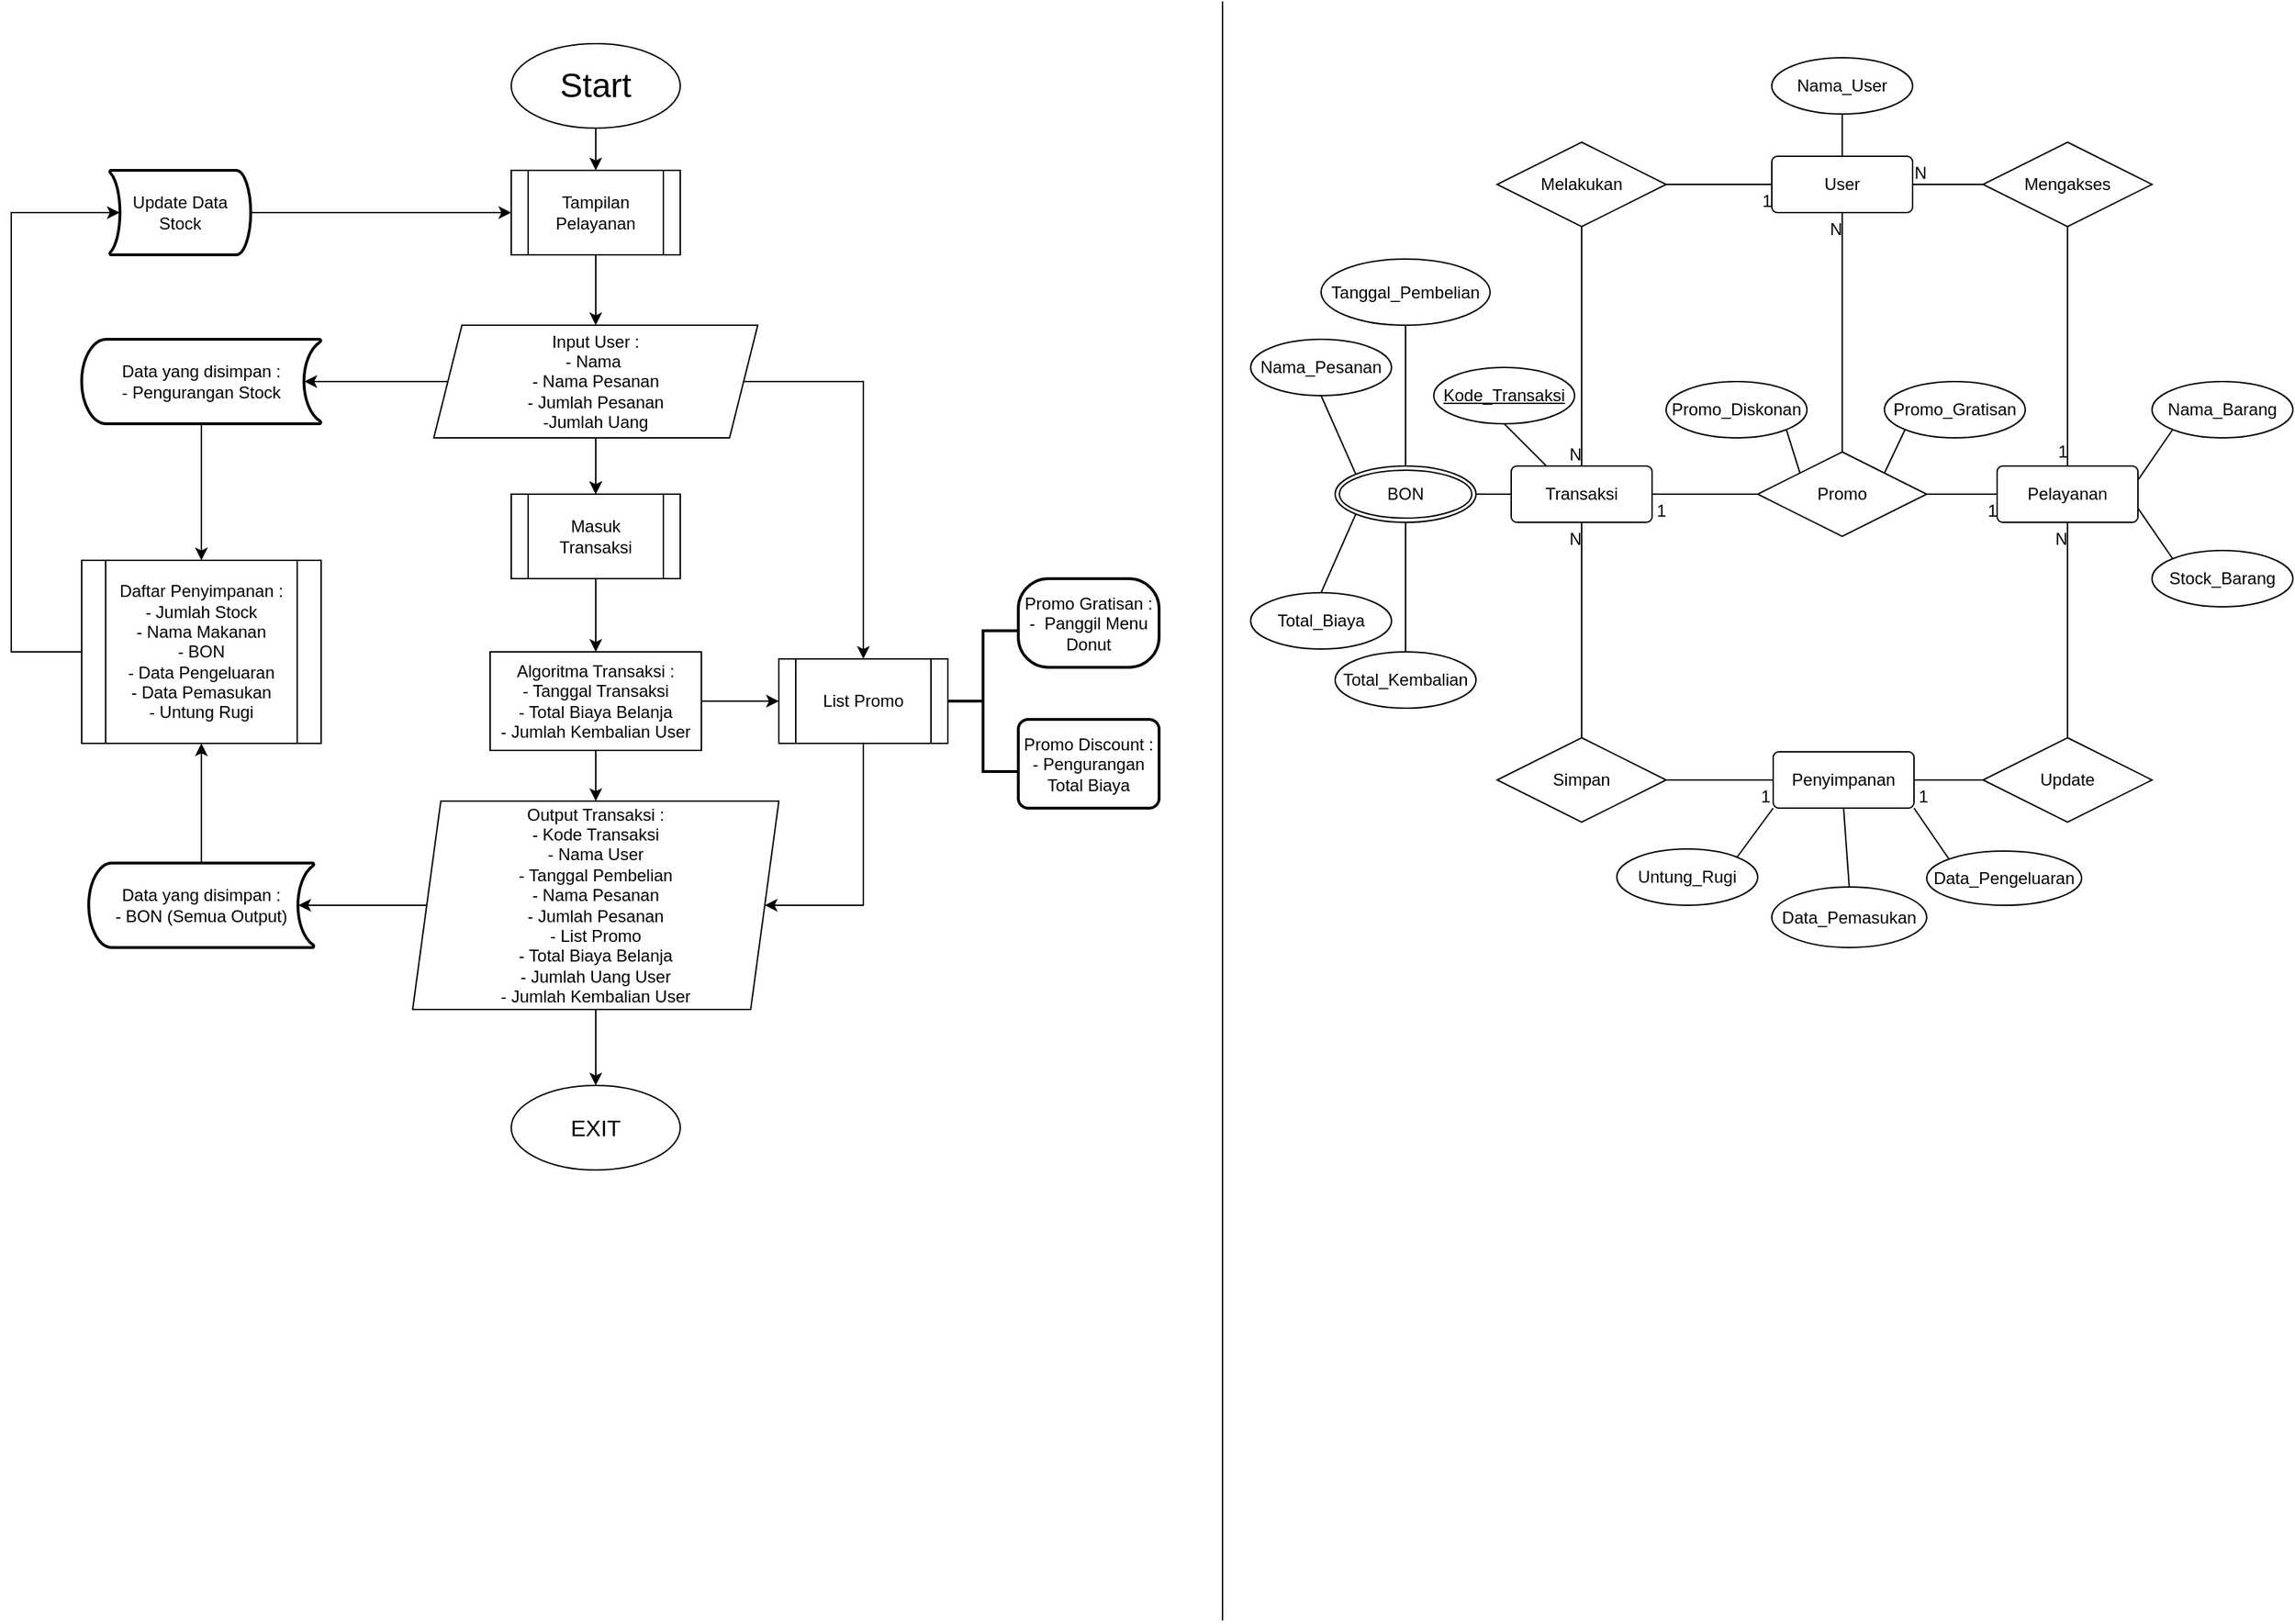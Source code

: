 <mxfile version="14.1.2" type="github">
  <diagram id="XR312f9OlSyXZgOiWMge" name="Page-1">
    <mxGraphModel dx="1294" dy="992" grid="1" gridSize="10" guides="1" tooltips="1" connect="1" arrows="1" fold="1" page="1" pageScale="1" pageWidth="827" pageHeight="1169" math="0" shadow="0">
      <root>
        <mxCell id="0" />
        <mxCell id="1" parent="0" />
        <mxCell id="WlF7BeMnlromDZYzRZPJ-5" value="" style="edgeStyle=orthogonalEdgeStyle;rounded=0;orthogonalLoop=1;jettySize=auto;html=1;" parent="1" source="WlF7BeMnlromDZYzRZPJ-1" target="WlF7BeMnlromDZYzRZPJ-4" edge="1">
          <mxGeometry relative="1" as="geometry" />
        </mxCell>
        <mxCell id="WlF7BeMnlromDZYzRZPJ-1" value="&lt;font style=&quot;font-size: 24px&quot;&gt;Start&lt;/font&gt;" style="ellipse;whiteSpace=wrap;html=1;" parent="1" vertex="1">
          <mxGeometry x="375" y="30" width="120" height="60" as="geometry" />
        </mxCell>
        <mxCell id="WlF7BeMnlromDZYzRZPJ-7" value="" style="edgeStyle=orthogonalEdgeStyle;rounded=0;orthogonalLoop=1;jettySize=auto;html=1;" parent="1" source="WlF7BeMnlromDZYzRZPJ-4" target="WlF7BeMnlromDZYzRZPJ-6" edge="1">
          <mxGeometry relative="1" as="geometry" />
        </mxCell>
        <mxCell id="WlF7BeMnlromDZYzRZPJ-4" value="Tampilan Pelayanan" style="shape=process;whiteSpace=wrap;html=1;backgroundOutline=1;" parent="1" vertex="1">
          <mxGeometry x="375" y="120" width="120" height="60" as="geometry" />
        </mxCell>
        <mxCell id="WlF7BeMnlromDZYzRZPJ-18" value="" style="edgeStyle=orthogonalEdgeStyle;rounded=0;orthogonalLoop=1;jettySize=auto;html=1;" parent="1" source="WlF7BeMnlromDZYzRZPJ-6" target="WlF7BeMnlromDZYzRZPJ-17" edge="1">
          <mxGeometry relative="1" as="geometry" />
        </mxCell>
        <mxCell id="WlF7BeMnlromDZYzRZPJ-23" value="" style="edgeStyle=orthogonalEdgeStyle;rounded=0;orthogonalLoop=1;jettySize=auto;html=1;" parent="1" source="WlF7BeMnlromDZYzRZPJ-28" target="WlF7BeMnlromDZYzRZPJ-22" edge="1">
          <mxGeometry relative="1" as="geometry" />
        </mxCell>
        <mxCell id="WlF7BeMnlromDZYzRZPJ-26" value="" style="edgeStyle=orthogonalEdgeStyle;rounded=0;orthogonalLoop=1;jettySize=auto;html=1;" parent="1" source="WlF7BeMnlromDZYzRZPJ-31" target="WlF7BeMnlromDZYzRZPJ-25" edge="1">
          <mxGeometry relative="1" as="geometry" />
        </mxCell>
        <mxCell id="WlF7BeMnlromDZYzRZPJ-29" value="" style="edgeStyle=orthogonalEdgeStyle;rounded=0;orthogonalLoop=1;jettySize=auto;html=1;" parent="1" source="WlF7BeMnlromDZYzRZPJ-6" target="WlF7BeMnlromDZYzRZPJ-28" edge="1">
          <mxGeometry relative="1" as="geometry" />
        </mxCell>
        <mxCell id="WlF7BeMnlromDZYzRZPJ-6" value="Input User :&lt;br&gt;- Nama&amp;nbsp;&lt;br&gt;- Nama Pesanan&lt;br&gt;- Jumlah Pesanan&lt;br&gt;-Jumlah Uang" style="shape=parallelogram;perimeter=parallelogramPerimeter;whiteSpace=wrap;html=1;fixedSize=1;" parent="1" vertex="1">
          <mxGeometry x="320" y="230" width="230" height="80" as="geometry" />
        </mxCell>
        <mxCell id="WlF7BeMnlromDZYzRZPJ-20" style="edgeStyle=orthogonalEdgeStyle;rounded=0;orthogonalLoop=1;jettySize=auto;html=1;exitX=1;exitY=0.5;exitDx=0;exitDy=0;entryX=0;entryY=0.5;entryDx=0;entryDy=0;" parent="1" source="WlF7BeMnlromDZYzRZPJ-22" target="WlF7BeMnlromDZYzRZPJ-17" edge="1">
          <mxGeometry relative="1" as="geometry" />
        </mxCell>
        <mxCell id="WlF7BeMnlromDZYzRZPJ-27" style="edgeStyle=orthogonalEdgeStyle;rounded=0;orthogonalLoop=1;jettySize=auto;html=1;exitX=0;exitY=0.5;exitDx=0;exitDy=0;entryX=0.93;entryY=0.5;entryDx=0;entryDy=0;entryPerimeter=0;" parent="1" source="WlF7BeMnlromDZYzRZPJ-15" target="WlF7BeMnlromDZYzRZPJ-33" edge="1">
          <mxGeometry relative="1" as="geometry" />
        </mxCell>
        <mxCell id="hf1kpsBbzSXCtjSnibzN-7" value="" style="edgeStyle=orthogonalEdgeStyle;rounded=0;orthogonalLoop=1;jettySize=auto;html=1;" edge="1" parent="1" source="WlF7BeMnlromDZYzRZPJ-15" target="hf1kpsBbzSXCtjSnibzN-6">
          <mxGeometry relative="1" as="geometry" />
        </mxCell>
        <mxCell id="WlF7BeMnlromDZYzRZPJ-15" value="Output Transaksi :&lt;br&gt;- Kode Transaksi&lt;br&gt;- Nama User&lt;br&gt;- Tanggal Pembelian&lt;br&gt;- Nama Pesanan&lt;br&gt;- Jumlah Pesanan&lt;br&gt;- List Promo&lt;br&gt;- Total Biaya Belanja&lt;br&gt;- Jumlah Uang User&lt;br&gt;- Jumlah Kembalian User" style="shape=parallelogram;perimeter=parallelogramPerimeter;whiteSpace=wrap;html=1;fixedSize=1;" parent="1" vertex="1">
          <mxGeometry x="305" y="568" width="260" height="148" as="geometry" />
        </mxCell>
        <mxCell id="WlF7BeMnlromDZYzRZPJ-21" style="edgeStyle=orthogonalEdgeStyle;rounded=0;orthogonalLoop=1;jettySize=auto;html=1;entryX=1;entryY=0.5;entryDx=0;entryDy=0;exitX=0.5;exitY=1;exitDx=0;exitDy=0;" parent="1" source="WlF7BeMnlromDZYzRZPJ-17" target="WlF7BeMnlromDZYzRZPJ-15" edge="1">
          <mxGeometry relative="1" as="geometry">
            <Array as="points">
              <mxPoint x="625" y="642" />
            </Array>
            <mxPoint x="720" y="640" as="sourcePoint" />
          </mxGeometry>
        </mxCell>
        <mxCell id="WlF7BeMnlromDZYzRZPJ-17" value="List Promo" style="shape=process;whiteSpace=wrap;html=1;backgroundOutline=1;" parent="1" vertex="1">
          <mxGeometry x="565" y="467" width="120" height="60" as="geometry" />
        </mxCell>
        <mxCell id="WlF7BeMnlromDZYzRZPJ-24" value="" style="edgeStyle=orthogonalEdgeStyle;rounded=0;orthogonalLoop=1;jettySize=auto;html=1;entryX=0.5;entryY=0;entryDx=0;entryDy=0;" parent="1" source="WlF7BeMnlromDZYzRZPJ-22" target="WlF7BeMnlromDZYzRZPJ-15" edge="1">
          <mxGeometry relative="1" as="geometry">
            <mxPoint x="435" y="472" as="targetPoint" />
          </mxGeometry>
        </mxCell>
        <mxCell id="WlF7BeMnlromDZYzRZPJ-22" value="Algoritma Transaksi :&lt;br&gt;- Tanggal Transaksi&lt;br&gt;- Total Biaya Belanja&lt;br&gt;- Jumlah Kembalian User" style="whiteSpace=wrap;html=1;" parent="1" vertex="1">
          <mxGeometry x="360" y="462" width="150" height="70" as="geometry" />
        </mxCell>
        <mxCell id="bo4yTS-yDV8Zs3_QkuVM-3" style="edgeStyle=orthogonalEdgeStyle;rounded=0;orthogonalLoop=1;jettySize=auto;html=1;exitX=0;exitY=0.5;exitDx=0;exitDy=0;entryX=0.93;entryY=0.5;entryDx=0;entryDy=0;entryPerimeter=0;" parent="1" source="WlF7BeMnlromDZYzRZPJ-25" target="bo4yTS-yDV8Zs3_QkuVM-8" edge="1">
          <mxGeometry relative="1" as="geometry">
            <mxPoint x="100" y="150.0" as="targetPoint" />
            <Array as="points">
              <mxPoint x="20" y="462" />
              <mxPoint x="20" y="150" />
            </Array>
          </mxGeometry>
        </mxCell>
        <mxCell id="WlF7BeMnlromDZYzRZPJ-25" value="Daftar Penyimpanan :&lt;br&gt;- Jumlah Stock&lt;br&gt;- Nama Makanan&lt;br&gt;- BON&lt;br&gt;- Data Pengeluaran&lt;br&gt;- Data Pemasukan&lt;br&gt;- Untung Rugi" style="shape=process;whiteSpace=wrap;html=1;backgroundOutline=1;" parent="1" vertex="1">
          <mxGeometry x="70" y="397" width="170" height="130" as="geometry" />
        </mxCell>
        <mxCell id="WlF7BeMnlromDZYzRZPJ-28" value="Masuk &lt;br&gt;Transaksi" style="shape=process;whiteSpace=wrap;html=1;backgroundOutline=1;" parent="1" vertex="1">
          <mxGeometry x="375" y="350" width="120" height="60" as="geometry" />
        </mxCell>
        <mxCell id="WlF7BeMnlromDZYzRZPJ-30" value="" style="edgeStyle=orthogonalEdgeStyle;rounded=0;orthogonalLoop=1;jettySize=auto;html=1;" parent="1" source="WlF7BeMnlromDZYzRZPJ-6" target="WlF7BeMnlromDZYzRZPJ-28" edge="1">
          <mxGeometry relative="1" as="geometry">
            <mxPoint x="435" y="310" as="sourcePoint" />
            <mxPoint x="435" y="470" as="targetPoint" />
          </mxGeometry>
        </mxCell>
        <mxCell id="WlF7BeMnlromDZYzRZPJ-31" value="Data yang disimpan :&lt;br&gt;- Pengurangan Stock" style="strokeWidth=2;html=1;shape=mxgraph.flowchart.stored_data;whiteSpace=wrap;" parent="1" vertex="1">
          <mxGeometry x="70" y="240" width="170" height="60" as="geometry" />
        </mxCell>
        <mxCell id="WlF7BeMnlromDZYzRZPJ-32" value="" style="edgeStyle=orthogonalEdgeStyle;rounded=0;orthogonalLoop=1;jettySize=auto;html=1;entryX=0.93;entryY=0.5;entryDx=0;entryDy=0;entryPerimeter=0;" parent="1" source="WlF7BeMnlromDZYzRZPJ-6" target="WlF7BeMnlromDZYzRZPJ-31" edge="1">
          <mxGeometry relative="1" as="geometry">
            <mxPoint x="330" y="270" as="sourcePoint" />
            <mxPoint x="155.0" y="420" as="targetPoint" />
          </mxGeometry>
        </mxCell>
        <mxCell id="WlF7BeMnlromDZYzRZPJ-34" style="edgeStyle=orthogonalEdgeStyle;rounded=0;orthogonalLoop=1;jettySize=auto;html=1;entryX=0.5;entryY=1;entryDx=0;entryDy=0;" parent="1" source="WlF7BeMnlromDZYzRZPJ-33" target="WlF7BeMnlromDZYzRZPJ-25" edge="1">
          <mxGeometry relative="1" as="geometry" />
        </mxCell>
        <mxCell id="WlF7BeMnlromDZYzRZPJ-33" value="&lt;span&gt;Data yang disimpan :&lt;/span&gt;&lt;br&gt;&lt;span&gt;- BON (Semua Output)&lt;/span&gt;" style="strokeWidth=2;html=1;shape=mxgraph.flowchart.stored_data;whiteSpace=wrap;" parent="1" vertex="1">
          <mxGeometry x="75" y="612" width="160" height="60" as="geometry" />
        </mxCell>
        <mxCell id="bo4yTS-yDV8Zs3_QkuVM-4" style="edgeStyle=orthogonalEdgeStyle;rounded=0;orthogonalLoop=1;jettySize=auto;html=1;exitX=0;exitY=0.5;exitDx=0;exitDy=0;entryX=0;entryY=0.5;entryDx=0;entryDy=0;exitPerimeter=0;" parent="1" source="bo4yTS-yDV8Zs3_QkuVM-8" target="WlF7BeMnlromDZYzRZPJ-4" edge="1">
          <mxGeometry relative="1" as="geometry">
            <mxPoint x="200" y="150.0" as="sourcePoint" />
          </mxGeometry>
        </mxCell>
        <mxCell id="bo4yTS-yDV8Zs3_QkuVM-8" value="Update Data Stock" style="strokeWidth=2;html=1;shape=mxgraph.flowchart.stored_data;whiteSpace=wrap;direction=west;" parent="1" vertex="1">
          <mxGeometry x="90" y="120.0" width="100" height="60" as="geometry" />
        </mxCell>
        <mxCell id="hf1kpsBbzSXCtjSnibzN-1" value="" style="strokeWidth=2;html=1;shape=mxgraph.flowchart.annotation_2;align=left;labelPosition=right;pointerEvents=1;" vertex="1" parent="1">
          <mxGeometry x="685" y="447" width="50" height="100" as="geometry" />
        </mxCell>
        <mxCell id="hf1kpsBbzSXCtjSnibzN-2" value="Promo Gratisan :&lt;br&gt;-&amp;nbsp; Panggil Menu Donut" style="rounded=1;whiteSpace=wrap;html=1;absoluteArcSize=1;arcSize=43;strokeWidth=2;" vertex="1" parent="1">
          <mxGeometry x="735" y="410" width="100" height="63" as="geometry" />
        </mxCell>
        <mxCell id="hf1kpsBbzSXCtjSnibzN-3" value="Promo Discount :&lt;br&gt;- Pengurangan Total Biaya" style="rounded=1;whiteSpace=wrap;html=1;absoluteArcSize=1;arcSize=14;strokeWidth=2;" vertex="1" parent="1">
          <mxGeometry x="735" y="510" width="100" height="63" as="geometry" />
        </mxCell>
        <mxCell id="hf1kpsBbzSXCtjSnibzN-6" value="&lt;font style=&quot;font-size: 16px&quot;&gt;EXIT&lt;/font&gt;" style="ellipse;whiteSpace=wrap;html=1;" vertex="1" parent="1">
          <mxGeometry x="375" y="770" width="120" height="60" as="geometry" />
        </mxCell>
        <mxCell id="hf1kpsBbzSXCtjSnibzN-12" value="Pelayanan" style="rounded=1;arcSize=10;whiteSpace=wrap;html=1;align=center;" vertex="1" parent="1">
          <mxGeometry x="1430" y="330" width="100" height="40" as="geometry" />
        </mxCell>
        <mxCell id="hf1kpsBbzSXCtjSnibzN-13" value="Transaksi" style="rounded=1;arcSize=10;whiteSpace=wrap;html=1;align=center;" vertex="1" parent="1">
          <mxGeometry x="1085" y="330" width="100" height="40" as="geometry" />
        </mxCell>
        <mxCell id="hf1kpsBbzSXCtjSnibzN-16" value="Penyimpanan" style="rounded=1;arcSize=10;whiteSpace=wrap;html=1;align=center;" vertex="1" parent="1">
          <mxGeometry x="1271" y="533" width="100" height="40" as="geometry" />
        </mxCell>
        <mxCell id="hf1kpsBbzSXCtjSnibzN-17" value="Nama_Barang" style="ellipse;whiteSpace=wrap;html=1;align=center;" vertex="1" parent="1">
          <mxGeometry x="1540" y="270" width="100" height="40" as="geometry" />
        </mxCell>
        <mxCell id="hf1kpsBbzSXCtjSnibzN-18" value="Stock_Barang" style="ellipse;whiteSpace=wrap;html=1;align=center;" vertex="1" parent="1">
          <mxGeometry x="1540" y="390" width="100" height="40" as="geometry" />
        </mxCell>
        <mxCell id="hf1kpsBbzSXCtjSnibzN-19" value="Nama_User" style="ellipse;whiteSpace=wrap;html=1;align=center;" vertex="1" parent="1">
          <mxGeometry x="1270" y="40" width="100" height="40" as="geometry" />
        </mxCell>
        <mxCell id="hf1kpsBbzSXCtjSnibzN-20" value="Promo_Gratisan&lt;span style=&quot;color: rgba(0 , 0 , 0 , 0) ; font-family: monospace ; font-size: 0px&quot;&gt;%3CmxGraphModel%3E%3Croot%3E%3CmxCell%20id%3D%220%22%2F%3E%3CmxCell%20id%3D%221%22%20parent%3D%220%22%2F%3E%3CmxCell%20id%3D%222%22%20value%3D%22Nama_Donut%22%20style%3D%22ellipse%3BwhiteSpace%3Dwrap%3Bhtml%3D1%3Balign%3Dcenter%3B%22%20vertex%3D%221%22%20parent%3D%221%22%3E%3CmxGeometry%20x%3D%221310%22%20y%3D%22270%22%20width%3D%22100%22%20height%3D%2240%22%20as%3D%22geometry%22%2F%3E%3C%2FmxCell%3E%3C%2Froot%3E%3C%2FmxGraphModel%3E&lt;/span&gt;&lt;span style=&quot;color: rgba(0 , 0 , 0 , 0) ; font-family: monospace ; font-size: 0px&quot;&gt;%3CmxGraphModel%3E%3Croot%3E%3CmxCell%20id%3D%220%22%2F%3E%3CmxCell%20id%3D%221%22%20parent%3D%220%22%2F%3E%3CmxCell%20id%3D%222%22%20value%3D%22Nama_Donut%22%20style%3D%22ellipse%3BwhiteSpace%3Dwrap%3Bhtml%3D1%3Balign%3Dcenter%3B%22%20vertex%3D%221%22%20parent%3D%221%22%3E%3CmxGeometry%20x%3D%221310%22%20y%3D%22270%22%20width%3D%22100%22%20height%3D%2240%22%20as%3D%22geometry%22%2F%3E%3C%2FmxCell%3E%3C%2Froot%3E%3C%2FmxGraphModel%3E&lt;/span&gt;" style="ellipse;whiteSpace=wrap;html=1;align=center;" vertex="1" parent="1">
          <mxGeometry x="1350" y="270" width="100" height="40" as="geometry" />
        </mxCell>
        <mxCell id="hf1kpsBbzSXCtjSnibzN-21" value="Promo_Diskonan" style="ellipse;whiteSpace=wrap;html=1;align=center;" vertex="1" parent="1">
          <mxGeometry x="1195" y="270" width="100" height="40" as="geometry" />
        </mxCell>
        <mxCell id="hf1kpsBbzSXCtjSnibzN-22" value="User" style="rounded=1;arcSize=10;whiteSpace=wrap;html=1;align=center;" vertex="1" parent="1">
          <mxGeometry x="1270" y="110" width="100" height="40" as="geometry" />
        </mxCell>
        <mxCell id="hf1kpsBbzSXCtjSnibzN-25" value="Total_Kembalian" style="ellipse;whiteSpace=wrap;html=1;align=center;" vertex="1" parent="1">
          <mxGeometry x="960" y="462" width="100" height="40" as="geometry" />
        </mxCell>
        <mxCell id="hf1kpsBbzSXCtjSnibzN-26" value="Kode_Transaksi" style="ellipse;whiteSpace=wrap;html=1;align=center;fontStyle=4;" vertex="1" parent="1">
          <mxGeometry x="1030" y="260" width="100" height="40" as="geometry" />
        </mxCell>
        <mxCell id="hf1kpsBbzSXCtjSnibzN-27" value="BON" style="ellipse;shape=doubleEllipse;margin=3;whiteSpace=wrap;html=1;align=center;" vertex="1" parent="1">
          <mxGeometry x="960" y="330" width="100" height="40" as="geometry" />
        </mxCell>
        <mxCell id="hf1kpsBbzSXCtjSnibzN-29" value="Tanggal_Pembelian" style="ellipse;whiteSpace=wrap;html=1;align=center;" vertex="1" parent="1">
          <mxGeometry x="950" y="183" width="120" height="47" as="geometry" />
        </mxCell>
        <mxCell id="hf1kpsBbzSXCtjSnibzN-30" value="Nama_Pesanan" style="ellipse;whiteSpace=wrap;html=1;align=center;" vertex="1" parent="1">
          <mxGeometry x="900" y="240" width="100" height="40" as="geometry" />
        </mxCell>
        <mxCell id="hf1kpsBbzSXCtjSnibzN-31" value="Total_Biaya&lt;span style=&quot;color: rgba(0 , 0 , 0 , 0) ; font-family: monospace ; font-size: 0px&quot;&gt;%3CmxGraphModel%3E%3Croot%3E%3CmxCell%20id%3D%220%22%2F%3E%3CmxCell%20id%3D%221%22%20parent%3D%220%22%2F%3E%3CmxCell%20id%3D%222%22%20value%3D%22Nama_Barang%22%20style%3D%22ellipse%3BwhiteSpace%3Dwrap%3Bhtml%3D1%3Balign%3Dcenter%3B%22%20vertex%3D%221%22%20parent%3D%221%22%3E%3CmxGeometry%20x%3D%221310%22%20y%3D%22270%22%20width%3D%22100%22%20height%3D%2240%22%20as%3D%22geometry%22%2F%3E%3C%2FmxCell%3E%3C%2Froot%3E%3C%2FmxGraphModel%3E&lt;/span&gt;" style="ellipse;whiteSpace=wrap;html=1;align=center;" vertex="1" parent="1">
          <mxGeometry x="900" y="420" width="100" height="40" as="geometry" />
        </mxCell>
        <mxCell id="hf1kpsBbzSXCtjSnibzN-40" value="Mengakses" style="shape=rhombus;perimeter=rhombusPerimeter;whiteSpace=wrap;html=1;align=center;" vertex="1" parent="1">
          <mxGeometry x="1420" y="100" width="120" height="60" as="geometry" />
        </mxCell>
        <mxCell id="hf1kpsBbzSXCtjSnibzN-41" value="" style="endArrow=none;html=1;rounded=0;entryX=0.5;entryY=0;entryDx=0;entryDy=0;exitX=0.5;exitY=1;exitDx=0;exitDy=0;" edge="1" parent="1" source="hf1kpsBbzSXCtjSnibzN-40" target="hf1kpsBbzSXCtjSnibzN-12">
          <mxGeometry relative="1" as="geometry">
            <mxPoint x="1450" y="279.76" as="sourcePoint" />
            <mxPoint x="1450" y="209.76" as="targetPoint" />
            <Array as="points" />
          </mxGeometry>
        </mxCell>
        <mxCell id="hf1kpsBbzSXCtjSnibzN-42" value="1" style="resizable=0;html=1;align=right;verticalAlign=bottom;" connectable="0" vertex="1" parent="hf1kpsBbzSXCtjSnibzN-41">
          <mxGeometry x="1" relative="1" as="geometry">
            <mxPoint y="-2" as="offset" />
          </mxGeometry>
        </mxCell>
        <mxCell id="hf1kpsBbzSXCtjSnibzN-43" value="" style="endArrow=none;html=1;rounded=0;entryX=1;entryY=0.75;entryDx=0;entryDy=0;exitX=0;exitY=0;exitDx=0;exitDy=0;" edge="1" parent="1" source="hf1kpsBbzSXCtjSnibzN-18" target="hf1kpsBbzSXCtjSnibzN-12">
          <mxGeometry relative="1" as="geometry">
            <mxPoint x="1350" y="269.76" as="sourcePoint" />
            <mxPoint x="1510" y="269.76" as="targetPoint" />
          </mxGeometry>
        </mxCell>
        <mxCell id="hf1kpsBbzSXCtjSnibzN-46" value="" style="endArrow=none;html=1;rounded=0;entryX=1;entryY=0.25;entryDx=0;entryDy=0;exitX=0;exitY=1;exitDx=0;exitDy=0;" edge="1" parent="1" source="hf1kpsBbzSXCtjSnibzN-17" target="hf1kpsBbzSXCtjSnibzN-12">
          <mxGeometry relative="1" as="geometry">
            <mxPoint x="1515.355" y="243.902" as="sourcePoint" />
            <mxPoint x="1530" y="279.76" as="targetPoint" />
          </mxGeometry>
        </mxCell>
        <mxCell id="hf1kpsBbzSXCtjSnibzN-47" value="" style="endArrow=none;html=1;rounded=0;entryX=1;entryY=0.5;entryDx=0;entryDy=0;exitX=0;exitY=0.5;exitDx=0;exitDy=0;" edge="1" parent="1" source="hf1kpsBbzSXCtjSnibzN-40" target="hf1kpsBbzSXCtjSnibzN-22">
          <mxGeometry relative="1" as="geometry">
            <mxPoint x="1090" y="290" as="sourcePoint" />
            <mxPoint x="1250" y="290" as="targetPoint" />
          </mxGeometry>
        </mxCell>
        <mxCell id="hf1kpsBbzSXCtjSnibzN-48" value="N" style="resizable=0;html=1;align=right;verticalAlign=bottom;" connectable="0" vertex="1" parent="hf1kpsBbzSXCtjSnibzN-47">
          <mxGeometry x="1" relative="1" as="geometry">
            <mxPoint x="10.1" as="offset" />
          </mxGeometry>
        </mxCell>
        <mxCell id="hf1kpsBbzSXCtjSnibzN-49" value="Melakukan" style="shape=rhombus;perimeter=rhombusPerimeter;whiteSpace=wrap;html=1;align=center;" vertex="1" parent="1">
          <mxGeometry x="1075" y="100" width="120" height="60" as="geometry" />
        </mxCell>
        <mxCell id="hf1kpsBbzSXCtjSnibzN-50" value="" style="endArrow=none;html=1;rounded=0;entryX=0;entryY=0.5;entryDx=0;entryDy=0;exitX=1;exitY=0.5;exitDx=0;exitDy=0;" edge="1" parent="1" source="hf1kpsBbzSXCtjSnibzN-49" target="hf1kpsBbzSXCtjSnibzN-22">
          <mxGeometry relative="1" as="geometry">
            <mxPoint x="1133.57" y="302" as="sourcePoint" />
            <mxPoint x="1133.57" y="232" as="targetPoint" />
            <Array as="points" />
          </mxGeometry>
        </mxCell>
        <mxCell id="hf1kpsBbzSXCtjSnibzN-51" value="1" style="resizable=0;html=1;align=right;verticalAlign=bottom;" connectable="0" vertex="1" parent="hf1kpsBbzSXCtjSnibzN-50">
          <mxGeometry x="1" relative="1" as="geometry">
            <mxPoint y="20" as="offset" />
          </mxGeometry>
        </mxCell>
        <mxCell id="hf1kpsBbzSXCtjSnibzN-52" value="" style="endArrow=none;html=1;rounded=0;entryX=0.5;entryY=0;entryDx=0;entryDy=0;exitX=0.5;exitY=1;exitDx=0;exitDy=0;" edge="1" parent="1" source="hf1kpsBbzSXCtjSnibzN-49" target="hf1kpsBbzSXCtjSnibzN-13">
          <mxGeometry relative="1" as="geometry">
            <mxPoint x="1450" y="520" as="sourcePoint" />
            <mxPoint x="1340" y="540" as="targetPoint" />
          </mxGeometry>
        </mxCell>
        <mxCell id="hf1kpsBbzSXCtjSnibzN-53" value="N" style="resizable=0;html=1;align=right;verticalAlign=bottom;" connectable="0" vertex="1" parent="hf1kpsBbzSXCtjSnibzN-52">
          <mxGeometry x="1" relative="1" as="geometry" />
        </mxCell>
        <mxCell id="hf1kpsBbzSXCtjSnibzN-54" value="" style="endArrow=none;html=1;rounded=0;entryX=0.25;entryY=0;entryDx=0;entryDy=0;exitX=0.5;exitY=1;exitDx=0;exitDy=0;" edge="1" parent="1" source="hf1kpsBbzSXCtjSnibzN-26" target="hf1kpsBbzSXCtjSnibzN-13">
          <mxGeometry relative="1" as="geometry">
            <mxPoint x="1274.995" y="600.002" as="sourcePoint" />
            <mxPoint x="1289.64" y="635.86" as="targetPoint" />
          </mxGeometry>
        </mxCell>
        <mxCell id="hf1kpsBbzSXCtjSnibzN-55" value="" style="endArrow=none;html=1;rounded=0;entryX=1;entryY=0.5;entryDx=0;entryDy=0;exitX=0;exitY=0.5;exitDx=0;exitDy=0;" edge="1" parent="1" source="hf1kpsBbzSXCtjSnibzN-13" target="hf1kpsBbzSXCtjSnibzN-27">
          <mxGeometry relative="1" as="geometry">
            <mxPoint x="1169.995" y="622.572" as="sourcePoint" />
            <mxPoint x="1214.64" y="650.43" as="targetPoint" />
          </mxGeometry>
        </mxCell>
        <mxCell id="hf1kpsBbzSXCtjSnibzN-56" value="" style="endArrow=none;html=1;rounded=0;entryX=0.5;entryY=1;entryDx=0;entryDy=0;exitX=0.5;exitY=0;exitDx=0;exitDy=0;" edge="1" parent="1" source="hf1kpsBbzSXCtjSnibzN-27" target="hf1kpsBbzSXCtjSnibzN-29">
          <mxGeometry relative="1" as="geometry">
            <mxPoint x="965" y="458" as="sourcePoint" />
            <mxPoint x="965" y="489" as="targetPoint" />
          </mxGeometry>
        </mxCell>
        <mxCell id="hf1kpsBbzSXCtjSnibzN-57" value="" style="endArrow=none;html=1;rounded=0;entryX=0.5;entryY=1;entryDx=0;entryDy=0;exitX=0;exitY=0;exitDx=0;exitDy=0;" edge="1" parent="1" source="hf1kpsBbzSXCtjSnibzN-27" target="hf1kpsBbzSXCtjSnibzN-30">
          <mxGeometry relative="1" as="geometry">
            <mxPoint x="975" y="468" as="sourcePoint" />
            <mxPoint x="975" y="499" as="targetPoint" />
          </mxGeometry>
        </mxCell>
        <mxCell id="hf1kpsBbzSXCtjSnibzN-58" value="" style="endArrow=none;html=1;rounded=0;entryX=0.5;entryY=0;entryDx=0;entryDy=0;exitX=0;exitY=1;exitDx=0;exitDy=0;" edge="1" parent="1" source="hf1kpsBbzSXCtjSnibzN-27" target="hf1kpsBbzSXCtjSnibzN-31">
          <mxGeometry relative="1" as="geometry">
            <mxPoint x="985" y="478" as="sourcePoint" />
            <mxPoint x="985" y="509" as="targetPoint" />
          </mxGeometry>
        </mxCell>
        <mxCell id="hf1kpsBbzSXCtjSnibzN-59" value="" style="endArrow=none;html=1;rounded=0;entryX=0.5;entryY=0;entryDx=0;entryDy=0;exitX=0.5;exitY=1;exitDx=0;exitDy=0;" edge="1" parent="1" source="hf1kpsBbzSXCtjSnibzN-27" target="hf1kpsBbzSXCtjSnibzN-25">
          <mxGeometry relative="1" as="geometry">
            <mxPoint x="995" y="488" as="sourcePoint" />
            <mxPoint x="995" y="519" as="targetPoint" />
          </mxGeometry>
        </mxCell>
        <mxCell id="hf1kpsBbzSXCtjSnibzN-60" value="Promo" style="shape=rhombus;perimeter=rhombusPerimeter;whiteSpace=wrap;html=1;align=center;" vertex="1" parent="1">
          <mxGeometry x="1260" y="320" width="120" height="60" as="geometry" />
        </mxCell>
        <mxCell id="hf1kpsBbzSXCtjSnibzN-61" value="" style="endArrow=none;html=1;rounded=0;entryX=0;entryY=0;entryDx=0;entryDy=0;exitX=1;exitY=1;exitDx=0;exitDy=0;" edge="1" parent="1" source="hf1kpsBbzSXCtjSnibzN-21" target="hf1kpsBbzSXCtjSnibzN-60">
          <mxGeometry relative="1" as="geometry">
            <mxPoint x="1724.645" y="204.142" as="sourcePoint" />
            <mxPoint x="1700" y="240" as="targetPoint" />
          </mxGeometry>
        </mxCell>
        <mxCell id="hf1kpsBbzSXCtjSnibzN-62" value="" style="endArrow=none;html=1;rounded=0;entryX=1;entryY=0;entryDx=0;entryDy=0;exitX=0;exitY=1;exitDx=0;exitDy=0;" edge="1" parent="1" source="hf1kpsBbzSXCtjSnibzN-20" target="hf1kpsBbzSXCtjSnibzN-60">
          <mxGeometry relative="1" as="geometry">
            <mxPoint x="1734.645" y="214.142" as="sourcePoint" />
            <mxPoint x="1710" y="250" as="targetPoint" />
          </mxGeometry>
        </mxCell>
        <mxCell id="hf1kpsBbzSXCtjSnibzN-63" value="" style="endArrow=none;html=1;rounded=0;entryX=0;entryY=0.5;entryDx=0;entryDy=0;exitX=1;exitY=0.5;exitDx=0;exitDy=0;" edge="1" parent="1" source="hf1kpsBbzSXCtjSnibzN-60" target="hf1kpsBbzSXCtjSnibzN-12">
          <mxGeometry relative="1" as="geometry">
            <mxPoint x="1210" y="445" as="sourcePoint" />
            <mxPoint x="1275" y="380" as="targetPoint" />
            <Array as="points" />
          </mxGeometry>
        </mxCell>
        <mxCell id="hf1kpsBbzSXCtjSnibzN-64" value="1" style="resizable=0;html=1;align=right;verticalAlign=bottom;" connectable="0" vertex="1" parent="hf1kpsBbzSXCtjSnibzN-63">
          <mxGeometry x="1" relative="1" as="geometry">
            <mxPoint y="20" as="offset" />
          </mxGeometry>
        </mxCell>
        <mxCell id="hf1kpsBbzSXCtjSnibzN-65" value="" style="endArrow=none;html=1;rounded=0;entryX=1;entryY=0.5;entryDx=0;entryDy=0;exitX=0;exitY=0.5;exitDx=0;exitDy=0;" edge="1" parent="1" source="hf1kpsBbzSXCtjSnibzN-60" target="hf1kpsBbzSXCtjSnibzN-13">
          <mxGeometry relative="1" as="geometry">
            <mxPoint x="1440" y="420" as="sourcePoint" />
            <mxPoint x="1550" y="270" as="targetPoint" />
            <Array as="points" />
          </mxGeometry>
        </mxCell>
        <mxCell id="hf1kpsBbzSXCtjSnibzN-66" value="1" style="resizable=0;html=1;align=right;verticalAlign=bottom;" connectable="0" vertex="1" parent="hf1kpsBbzSXCtjSnibzN-65">
          <mxGeometry x="1" relative="1" as="geometry">
            <mxPoint x="10.2" y="20" as="offset" />
          </mxGeometry>
        </mxCell>
        <mxCell id="hf1kpsBbzSXCtjSnibzN-67" value="" style="endArrow=none;html=1;rounded=0;entryX=0.5;entryY=1;entryDx=0;entryDy=0;exitX=0.5;exitY=0;exitDx=0;exitDy=0;" edge="1" parent="1" source="hf1kpsBbzSXCtjSnibzN-60" target="hf1kpsBbzSXCtjSnibzN-22">
          <mxGeometry relative="1" as="geometry">
            <mxPoint x="1311" y="270" as="sourcePoint" />
            <mxPoint x="1330" y="190" as="targetPoint" />
          </mxGeometry>
        </mxCell>
        <mxCell id="hf1kpsBbzSXCtjSnibzN-68" value="N" style="resizable=0;html=1;align=right;verticalAlign=bottom;" connectable="0" vertex="1" parent="hf1kpsBbzSXCtjSnibzN-67">
          <mxGeometry x="1" relative="1" as="geometry">
            <mxPoint y="20.07" as="offset" />
          </mxGeometry>
        </mxCell>
        <mxCell id="hf1kpsBbzSXCtjSnibzN-69" value="" style="endArrow=none;html=1;rounded=0;exitX=0.5;exitY=1;exitDx=0;exitDy=0;entryX=0.5;entryY=0;entryDx=0;entryDy=0;" edge="1" parent="1" source="hf1kpsBbzSXCtjSnibzN-19" target="hf1kpsBbzSXCtjSnibzN-22">
          <mxGeometry relative="1" as="geometry">
            <mxPoint x="1615.355" y="243.902" as="sourcePoint" />
            <mxPoint x="1290" y="140" as="targetPoint" />
          </mxGeometry>
        </mxCell>
        <mxCell id="hf1kpsBbzSXCtjSnibzN-74" value="Data_Pemasukan" style="ellipse;whiteSpace=wrap;html=1;align=center;" vertex="1" parent="1">
          <mxGeometry x="1270" y="629" width="110" height="43" as="geometry" />
        </mxCell>
        <mxCell id="hf1kpsBbzSXCtjSnibzN-75" value="Data_Pengeluaran" style="ellipse;whiteSpace=wrap;html=1;align=center;" vertex="1" parent="1">
          <mxGeometry x="1380" y="603.5" width="110" height="38.5" as="geometry" />
        </mxCell>
        <mxCell id="hf1kpsBbzSXCtjSnibzN-76" value="Untung_Rugi" style="ellipse;whiteSpace=wrap;html=1;align=center;" vertex="1" parent="1">
          <mxGeometry x="1160" y="602" width="100" height="40" as="geometry" />
        </mxCell>
        <mxCell id="hf1kpsBbzSXCtjSnibzN-77" value="" style="endArrow=none;html=1;rounded=0;entryX=1;entryY=0;entryDx=0;entryDy=0;exitX=0;exitY=1;exitDx=0;exitDy=0;" edge="1" parent="1" source="hf1kpsBbzSXCtjSnibzN-16" target="hf1kpsBbzSXCtjSnibzN-76">
          <mxGeometry relative="1" as="geometry">
            <mxPoint x="1185" y="515" as="sourcePoint" />
            <mxPoint x="1215" y="578" as="targetPoint" />
          </mxGeometry>
        </mxCell>
        <mxCell id="hf1kpsBbzSXCtjSnibzN-78" value="" style="endArrow=none;html=1;rounded=0;entryX=0.5;entryY=0;entryDx=0;entryDy=0;exitX=0.5;exitY=1;exitDx=0;exitDy=0;" edge="1" parent="1" source="hf1kpsBbzSXCtjSnibzN-16" target="hf1kpsBbzSXCtjSnibzN-74">
          <mxGeometry relative="1" as="geometry">
            <mxPoint x="1195" y="525" as="sourcePoint" />
            <mxPoint x="1225" y="588" as="targetPoint" />
          </mxGeometry>
        </mxCell>
        <mxCell id="hf1kpsBbzSXCtjSnibzN-79" value="" style="endArrow=none;html=1;rounded=0;entryX=0;entryY=0;entryDx=0;entryDy=0;exitX=1;exitY=1;exitDx=0;exitDy=0;" edge="1" parent="1" source="hf1kpsBbzSXCtjSnibzN-16" target="hf1kpsBbzSXCtjSnibzN-75">
          <mxGeometry relative="1" as="geometry">
            <mxPoint x="1205" y="535" as="sourcePoint" />
            <mxPoint x="1235" y="598" as="targetPoint" />
          </mxGeometry>
        </mxCell>
        <mxCell id="hf1kpsBbzSXCtjSnibzN-80" value="Simpan&lt;span style=&quot;color: rgba(0 , 0 , 0 , 0) ; font-family: monospace ; font-size: 0px&quot;&gt;%3CmxGraphModel%3E%3Croot%3E%3CmxCell%20id%3D%220%22%2F%3E%3CmxCell%20id%3D%221%22%20parent%3D%220%22%2F%3E%3CmxCell%20id%3D%222%22%20value%3D%22Promo%22%20style%3D%22shape%3Drhombus%3Bperimeter%3DrhombusPerimeter%3BwhiteSpace%3Dwrap%3Bhtml%3D1%3Balign%3Dcenter%3B%22%20vertex%3D%221%22%20parent%3D%221%22%3E%3CmxGeometry%20x%3D%221230%22%20y%3D%22320%22%20width%3D%22120%22%20height%3D%2260%22%20as%3D%22geometry%22%2F%3E%3C%2FmxCell%3E%3C%2Froot%3E%3C%2FmxGraphModel%3E&lt;/span&gt;" style="shape=rhombus;perimeter=rhombusPerimeter;whiteSpace=wrap;html=1;align=center;" vertex="1" parent="1">
          <mxGeometry x="1075" y="523" width="120" height="60" as="geometry" />
        </mxCell>
        <mxCell id="hf1kpsBbzSXCtjSnibzN-81" value="Update" style="shape=rhombus;perimeter=rhombusPerimeter;whiteSpace=wrap;html=1;align=center;" vertex="1" parent="1">
          <mxGeometry x="1420" y="523" width="120" height="60" as="geometry" />
        </mxCell>
        <mxCell id="hf1kpsBbzSXCtjSnibzN-82" value="" style="endArrow=none;html=1;rounded=0;entryX=0.5;entryY=1;entryDx=0;entryDy=0;exitX=0.5;exitY=0;exitDx=0;exitDy=0;" edge="1" parent="1" source="hf1kpsBbzSXCtjSnibzN-80" target="hf1kpsBbzSXCtjSnibzN-13">
          <mxGeometry relative="1" as="geometry">
            <mxPoint x="1280" y="547" as="sourcePoint" />
            <mxPoint x="1280" y="377" as="targetPoint" />
          </mxGeometry>
        </mxCell>
        <mxCell id="hf1kpsBbzSXCtjSnibzN-83" value="N" style="resizable=0;html=1;align=right;verticalAlign=bottom;" connectable="0" vertex="1" parent="hf1kpsBbzSXCtjSnibzN-82">
          <mxGeometry x="1" relative="1" as="geometry">
            <mxPoint y="20.07" as="offset" />
          </mxGeometry>
        </mxCell>
        <mxCell id="hf1kpsBbzSXCtjSnibzN-84" value="" style="endArrow=none;html=1;rounded=0;entryX=0.5;entryY=1;entryDx=0;entryDy=0;exitX=0.5;exitY=0;exitDx=0;exitDy=0;" edge="1" parent="1" source="hf1kpsBbzSXCtjSnibzN-81" target="hf1kpsBbzSXCtjSnibzN-12">
          <mxGeometry relative="1" as="geometry">
            <mxPoint x="1500" y="560" as="sourcePoint" />
            <mxPoint x="1500" y="390" as="targetPoint" />
          </mxGeometry>
        </mxCell>
        <mxCell id="hf1kpsBbzSXCtjSnibzN-85" value="N" style="resizable=0;html=1;align=right;verticalAlign=bottom;" connectable="0" vertex="1" parent="hf1kpsBbzSXCtjSnibzN-84">
          <mxGeometry x="1" relative="1" as="geometry">
            <mxPoint y="20.07" as="offset" />
          </mxGeometry>
        </mxCell>
        <mxCell id="hf1kpsBbzSXCtjSnibzN-86" value="" style="endArrow=none;html=1;rounded=0;entryX=0;entryY=0.5;entryDx=0;entryDy=0;exitX=1;exitY=0.5;exitDx=0;exitDy=0;" edge="1" parent="1" source="hf1kpsBbzSXCtjSnibzN-80" target="hf1kpsBbzSXCtjSnibzN-16">
          <mxGeometry relative="1" as="geometry">
            <mxPoint x="1270" y="360" as="sourcePoint" />
            <mxPoint x="1195" y="360" as="targetPoint" />
            <Array as="points" />
          </mxGeometry>
        </mxCell>
        <mxCell id="hf1kpsBbzSXCtjSnibzN-87" value="1" style="resizable=0;html=1;align=right;verticalAlign=bottom;" connectable="0" vertex="1" parent="hf1kpsBbzSXCtjSnibzN-86">
          <mxGeometry x="1" relative="1" as="geometry">
            <mxPoint x="-1.47" y="20" as="offset" />
          </mxGeometry>
        </mxCell>
        <mxCell id="hf1kpsBbzSXCtjSnibzN-88" value="" style="endArrow=none;html=1;rounded=0;entryX=1;entryY=0.5;entryDx=0;entryDy=0;exitX=0;exitY=0.5;exitDx=0;exitDy=0;" edge="1" parent="1" source="hf1kpsBbzSXCtjSnibzN-81" target="hf1kpsBbzSXCtjSnibzN-16">
          <mxGeometry relative="1" as="geometry">
            <mxPoint x="1280" y="370" as="sourcePoint" />
            <mxPoint x="1205" y="370" as="targetPoint" />
            <Array as="points" />
          </mxGeometry>
        </mxCell>
        <mxCell id="hf1kpsBbzSXCtjSnibzN-89" value="1" style="resizable=0;html=1;align=right;verticalAlign=bottom;" connectable="0" vertex="1" parent="hf1kpsBbzSXCtjSnibzN-88">
          <mxGeometry x="1" relative="1" as="geometry">
            <mxPoint x="10.2" y="20" as="offset" />
          </mxGeometry>
        </mxCell>
        <mxCell id="hf1kpsBbzSXCtjSnibzN-90" value="" style="endArrow=none;html=1;" edge="1" parent="1">
          <mxGeometry width="50" height="50" relative="1" as="geometry">
            <mxPoint x="880" y="1150" as="sourcePoint" />
            <mxPoint x="880" as="targetPoint" />
          </mxGeometry>
        </mxCell>
      </root>
    </mxGraphModel>
  </diagram>
</mxfile>
